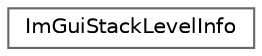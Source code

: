 digraph "Gráfico de jerarquía de clases"
{
 // LATEX_PDF_SIZE
  bgcolor="transparent";
  edge [fontname=Helvetica,fontsize=10,labelfontname=Helvetica,labelfontsize=10];
  node [fontname=Helvetica,fontsize=10,shape=box,height=0.2,width=0.4];
  rankdir="LR";
  Node0 [id="Node000000",label="ImGuiStackLevelInfo",height=0.2,width=0.4,color="grey40", fillcolor="white", style="filled",URL="$struct_im_gui_stack_level_info.html",tooltip=" "];
}

